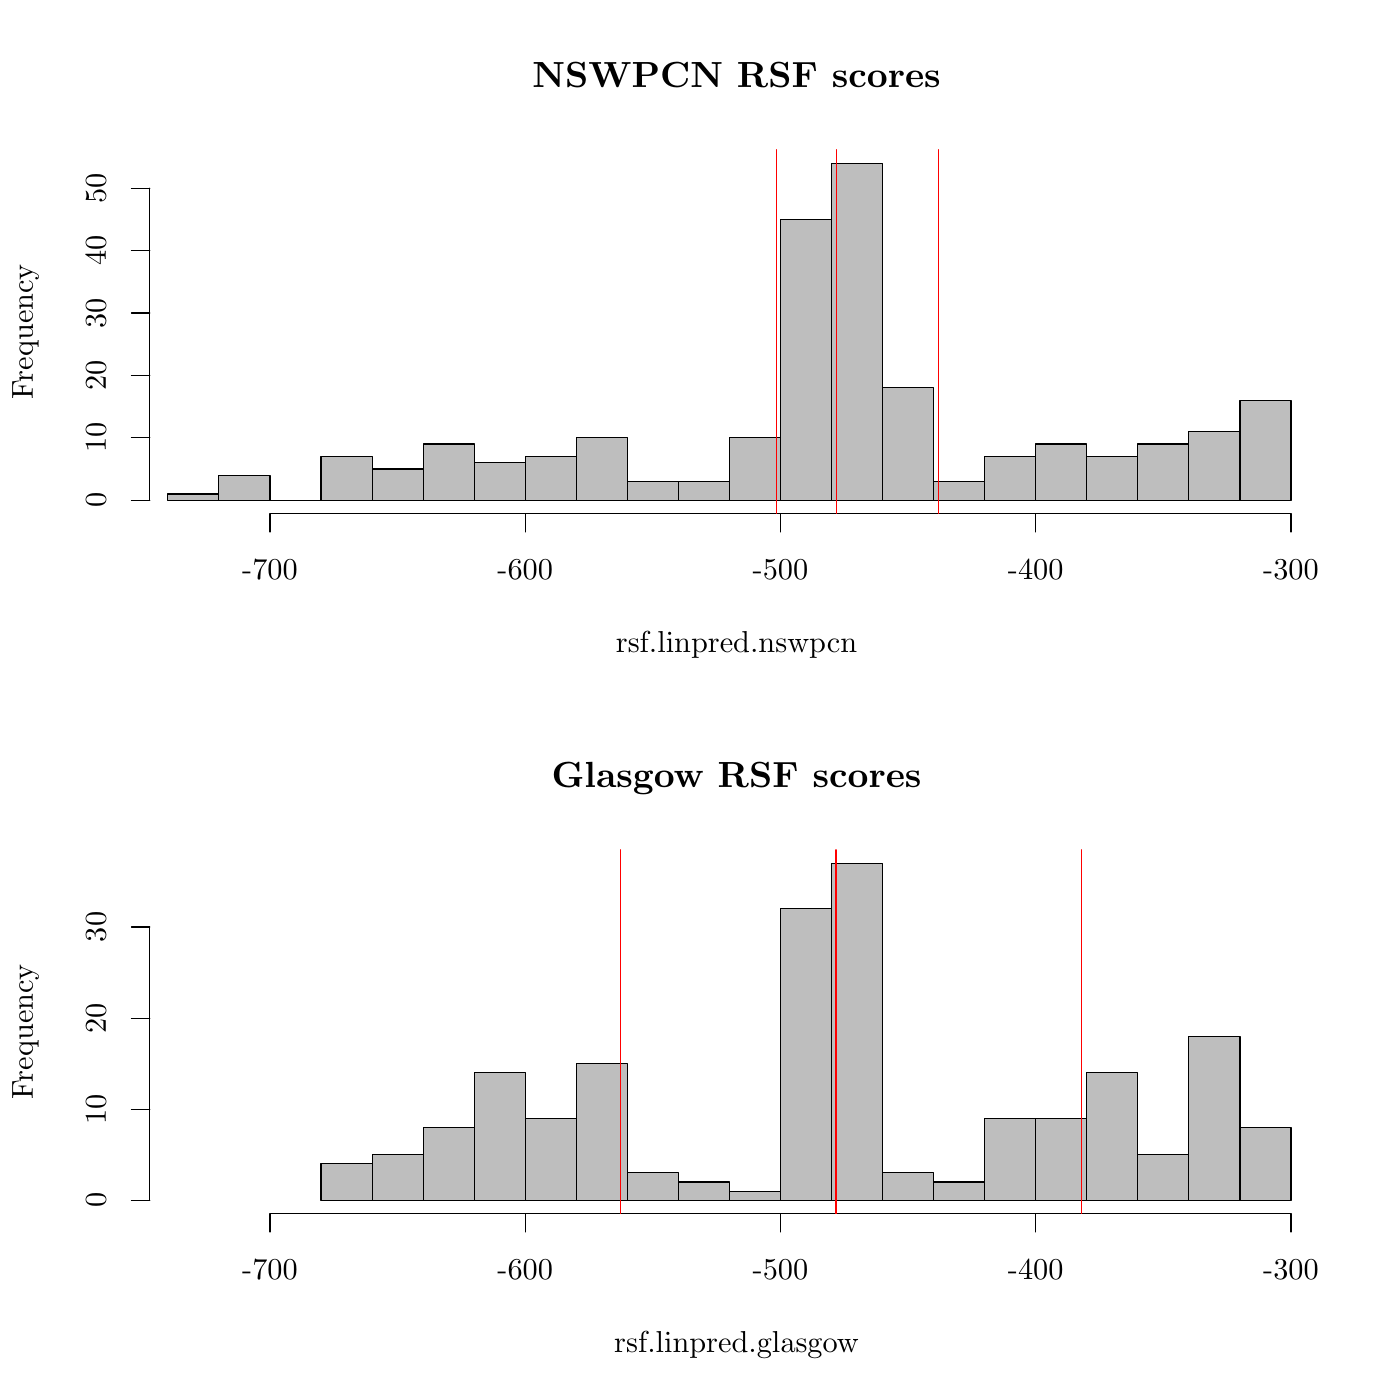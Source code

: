 % Created by tikzDevice version 0.8.1 on 2015-02-03 07:23:54
% !TEX encoding = UTF-8 Unicode
\documentclass[11pt]{memoir}
\nonstopmode

\usepackage{tikz}

\usepackage[active,tightpage,psfixbb]{preview}

\PreviewEnvironment{pgfpicture}

\setlength\PreviewBorder{0pt}

\usepackage{amsmath}
\newcommand{\SweaveOpts}[1]{}  % do not interfere with LaTeX
\newcommand{\SweaveInput}[1]{} % because they are not real TeX commands
\newcommand{\Sexpr}[1]{}       % will only be parsed by R


\usepackage{geometry}
\usepackage{amsmath}
\usepackage{lscape}
\geometry{verbose,tmargin=2.5cm,bmargin=2.5cm,lmargin=2.5cm,rmargin=2.5cm}


\begin{document}

\begin{tikzpicture}[x=1pt,y=1pt]
\definecolor{fillColor}{RGB}{255,255,255}
\path[use as bounding box,fill=fillColor,fill opacity=0.00] (0,0) rectangle (505.89,505.89);
\begin{scope}
\path[clip] (  0.00,252.94) rectangle (505.89,505.89);
\definecolor{drawColor}{RGB}{0,0,0}

\node[text=drawColor,anchor=base,inner sep=0pt, outer sep=0pt, scale=  1.20] at (266.14,474.30) {\bfseries NSWPCN RSF scores};

\node[text=drawColor,anchor=base,inner sep=0pt, outer sep=0pt, scale=  1.00] at (266.14,270.11) {rsf.linpred.nswpcn};

\node[text=drawColor,rotate= 90.00,anchor=base,inner sep=0pt, outer sep=0pt, scale=  1.00] at ( 11.88,386.02) {Frequency};
\end{scope}
\begin{scope}
\path[clip] (  0.00,  0.00) rectangle (505.89,505.89);
\definecolor{drawColor}{RGB}{0,0,0}

\path[draw=drawColor,line width= 0.4pt,line join=round,line cap=round] ( 97.55,320.26) -- (466.51,320.26);

\path[draw=drawColor,line width= 0.4pt,line join=round,line cap=round] ( 97.55,320.26) -- ( 97.55,313.66);

\path[draw=drawColor,line width= 0.4pt,line join=round,line cap=round] (189.79,320.26) -- (189.79,313.66);

\path[draw=drawColor,line width= 0.4pt,line join=round,line cap=round] (282.03,320.26) -- (282.03,313.66);

\path[draw=drawColor,line width= 0.4pt,line join=round,line cap=round] (374.27,320.26) -- (374.27,313.66);

\path[draw=drawColor,line width= 0.4pt,line join=round,line cap=round] (466.51,320.26) -- (466.51,313.66);

\node[text=drawColor,anchor=base,inner sep=0pt, outer sep=0pt, scale=  1.00] at ( 97.55,296.50) {-700};

\node[text=drawColor,anchor=base,inner sep=0pt, outer sep=0pt, scale=  1.00] at (189.79,296.50) {-600};

\node[text=drawColor,anchor=base,inner sep=0pt, outer sep=0pt, scale=  1.00] at (282.03,296.50) {-500};

\node[text=drawColor,anchor=base,inner sep=0pt, outer sep=0pt, scale=  1.00] at (374.27,296.50) {-400};

\node[text=drawColor,anchor=base,inner sep=0pt, outer sep=0pt, scale=  1.00] at (466.51,296.50) {-300};

\path[draw=drawColor,line width= 0.4pt,line join=round,line cap=round] ( 54.12,325.14) -- ( 54.12,437.88);

\path[draw=drawColor,line width= 0.4pt,line join=round,line cap=round] ( 54.12,325.14) -- ( 47.52,325.14);

\path[draw=drawColor,line width= 0.4pt,line join=round,line cap=round] ( 54.12,347.68) -- ( 47.52,347.68);

\path[draw=drawColor,line width= 0.4pt,line join=round,line cap=round] ( 54.12,370.23) -- ( 47.52,370.23);

\path[draw=drawColor,line width= 0.4pt,line join=round,line cap=round] ( 54.12,392.78) -- ( 47.52,392.78);

\path[draw=drawColor,line width= 0.4pt,line join=round,line cap=round] ( 54.12,415.33) -- ( 47.52,415.33);

\path[draw=drawColor,line width= 0.4pt,line join=round,line cap=round] ( 54.12,437.88) -- ( 47.52,437.88);

\node[text=drawColor,rotate= 90.00,anchor=base,inner sep=0pt, outer sep=0pt, scale=  1.00] at ( 38.28,325.14) {0};

\node[text=drawColor,rotate= 90.00,anchor=base,inner sep=0pt, outer sep=0pt, scale=  1.00] at ( 38.28,347.68) {10};

\node[text=drawColor,rotate= 90.00,anchor=base,inner sep=0pt, outer sep=0pt, scale=  1.00] at ( 38.28,370.23) {20};

\node[text=drawColor,rotate= 90.00,anchor=base,inner sep=0pt, outer sep=0pt, scale=  1.00] at ( 38.28,392.78) {30};

\node[text=drawColor,rotate= 90.00,anchor=base,inner sep=0pt, outer sep=0pt, scale=  1.00] at ( 38.28,415.33) {40};

\node[text=drawColor,rotate= 90.00,anchor=base,inner sep=0pt, outer sep=0pt, scale=  1.00] at ( 38.28,437.88) {50};
\end{scope}
\begin{scope}
\path[clip] ( 54.12,320.26) rectangle (478.17,451.77);
\definecolor{drawColor}{RGB}{0,0,0}
\definecolor{fillColor}{RGB}{190,190,190}

\path[draw=drawColor,line width= 0.4pt,line join=round,line cap=round,fill=fillColor] ( 60.66,325.14) rectangle ( 79.11,327.39);

\path[draw=drawColor,line width= 0.4pt,line join=round,line cap=round,fill=fillColor] ( 79.11,325.14) rectangle ( 97.55,334.16);

\path[draw=drawColor,line width= 0.4pt,line join=round,line cap=round,fill=fillColor] ( 97.55,325.14) rectangle (116.00,325.14);

\path[draw=drawColor,line width= 0.4pt,line join=round,line cap=round,fill=fillColor] (116.00,325.14) rectangle (134.45,340.92);

\path[draw=drawColor,line width= 0.4pt,line join=round,line cap=round,fill=fillColor] (134.45,325.14) rectangle (152.90,336.41);

\path[draw=drawColor,line width= 0.4pt,line join=round,line cap=round,fill=fillColor] (152.90,325.14) rectangle (171.34,345.43);

\path[draw=drawColor,line width= 0.4pt,line join=round,line cap=round,fill=fillColor] (171.34,325.14) rectangle (189.79,338.66);

\path[draw=drawColor,line width= 0.4pt,line join=round,line cap=round,fill=fillColor] (189.79,325.14) rectangle (208.24,340.92);

\path[draw=drawColor,line width= 0.4pt,line join=round,line cap=round,fill=fillColor] (208.24,325.14) rectangle (226.69,347.68);

\path[draw=drawColor,line width= 0.4pt,line join=round,line cap=round,fill=fillColor] (226.69,325.14) rectangle (245.14,331.90);

\path[draw=drawColor,line width= 0.4pt,line join=round,line cap=round,fill=fillColor] (245.14,325.14) rectangle (263.58,331.90);

\path[draw=drawColor,line width= 0.4pt,line join=round,line cap=round,fill=fillColor] (263.58,325.14) rectangle (282.03,347.68);

\path[draw=drawColor,line width= 0.4pt,line join=round,line cap=round,fill=fillColor] (282.03,325.14) rectangle (300.48,426.61);

\path[draw=drawColor,line width= 0.4pt,line join=round,line cap=round,fill=fillColor] (300.48,325.14) rectangle (318.93,446.90);

\path[draw=drawColor,line width= 0.4pt,line join=round,line cap=round,fill=fillColor] (318.93,325.14) rectangle (337.37,365.72);

\path[draw=drawColor,line width= 0.4pt,line join=round,line cap=round,fill=fillColor] (337.37,325.14) rectangle (355.82,331.90);

\path[draw=drawColor,line width= 0.4pt,line join=round,line cap=round,fill=fillColor] (355.82,325.14) rectangle (374.27,340.92);

\path[draw=drawColor,line width= 0.4pt,line join=round,line cap=round,fill=fillColor] (374.27,325.14) rectangle (392.72,345.43);

\path[draw=drawColor,line width= 0.4pt,line join=round,line cap=round,fill=fillColor] (392.72,325.14) rectangle (411.17,340.92);

\path[draw=drawColor,line width= 0.4pt,line join=round,line cap=round,fill=fillColor] (411.17,325.14) rectangle (429.61,345.43);

\path[draw=drawColor,line width= 0.4pt,line join=round,line cap=round,fill=fillColor] (429.61,325.14) rectangle (448.06,349.94);

\path[draw=drawColor,line width= 0.4pt,line join=round,line cap=round,fill=fillColor] (448.06,325.14) rectangle (466.51,361.21);
\definecolor{drawColor}{RGB}{255,0,0}

\path[draw=drawColor,line width= 0.4pt,line join=round,line cap=round] (280.56,320.26) -- (280.56,451.77);

\path[draw=drawColor,line width= 0.4pt,line join=round,line cap=round] (302.12,320.26) -- (302.12,451.77);

\path[draw=drawColor,line width= 0.4pt,line join=round,line cap=round] (339.02,320.26) -- (339.02,451.77);
\end{scope}
\begin{scope}
\path[clip] (  0.00,  0.00) rectangle (505.89,252.94);
\definecolor{drawColor}{RGB}{0,0,0}

\node[text=drawColor,anchor=base,inner sep=0pt, outer sep=0pt, scale=  1.20] at (266.14,221.35) {\bfseries Glasgow RSF scores};

\node[text=drawColor,anchor=base,inner sep=0pt, outer sep=0pt, scale=  1.00] at (266.14, 17.16) {rsf.linpred.glasgow};

\node[text=drawColor,rotate= 90.00,anchor=base,inner sep=0pt, outer sep=0pt, scale=  1.00] at ( 11.88,133.07) {Frequency};
\end{scope}
\begin{scope}
\path[clip] (  0.00,  0.00) rectangle (505.89,505.89);
\definecolor{drawColor}{RGB}{0,0,0}

\path[draw=drawColor,line width= 0.4pt,line join=round,line cap=round] ( 97.55, 67.32) -- (466.51, 67.32);

\path[draw=drawColor,line width= 0.4pt,line join=round,line cap=round] ( 97.55, 67.32) -- ( 97.55, 60.72);

\path[draw=drawColor,line width= 0.4pt,line join=round,line cap=round] (189.79, 67.32) -- (189.79, 60.72);

\path[draw=drawColor,line width= 0.4pt,line join=round,line cap=round] (282.03, 67.32) -- (282.03, 60.72);

\path[draw=drawColor,line width= 0.4pt,line join=round,line cap=round] (374.27, 67.32) -- (374.27, 60.72);

\path[draw=drawColor,line width= 0.4pt,line join=round,line cap=round] (466.51, 67.32) -- (466.51, 60.72);

\node[text=drawColor,anchor=base,inner sep=0pt, outer sep=0pt, scale=  1.00] at ( 97.55, 43.56) {-700};

\node[text=drawColor,anchor=base,inner sep=0pt, outer sep=0pt, scale=  1.00] at (189.79, 43.56) {-600};

\node[text=drawColor,anchor=base,inner sep=0pt, outer sep=0pt, scale=  1.00] at (282.03, 43.56) {-500};

\node[text=drawColor,anchor=base,inner sep=0pt, outer sep=0pt, scale=  1.00] at (374.27, 43.56) {-400};

\node[text=drawColor,anchor=base,inner sep=0pt, outer sep=0pt, scale=  1.00] at (466.51, 43.56) {-300};

\path[draw=drawColor,line width= 0.4pt,line join=round,line cap=round] ( 54.12, 72.19) -- ( 54.12,170.92);

\path[draw=drawColor,line width= 0.4pt,line join=round,line cap=round] ( 54.12, 72.19) -- ( 47.52, 72.19);

\path[draw=drawColor,line width= 0.4pt,line join=round,line cap=round] ( 54.12,105.10) -- ( 47.52,105.10);

\path[draw=drawColor,line width= 0.4pt,line join=round,line cap=round] ( 54.12,138.01) -- ( 47.52,138.01);

\path[draw=drawColor,line width= 0.4pt,line join=round,line cap=round] ( 54.12,170.92) -- ( 47.52,170.92);

\node[text=drawColor,rotate= 90.00,anchor=base,inner sep=0pt, outer sep=0pt, scale=  1.00] at ( 38.28, 72.19) {0};

\node[text=drawColor,rotate= 90.00,anchor=base,inner sep=0pt, outer sep=0pt, scale=  1.00] at ( 38.28,105.10) {10};

\node[text=drawColor,rotate= 90.00,anchor=base,inner sep=0pt, outer sep=0pt, scale=  1.00] at ( 38.28,138.01) {20};

\node[text=drawColor,rotate= 90.00,anchor=base,inner sep=0pt, outer sep=0pt, scale=  1.00] at ( 38.28,170.92) {30};
\end{scope}
\begin{scope}
\path[clip] ( 54.12, 67.32) rectangle (478.17,198.82);
\definecolor{drawColor}{RGB}{0,0,0}
\definecolor{fillColor}{RGB}{190,190,190}

\path[draw=drawColor,line width= 0.4pt,line join=round,line cap=round,fill=fillColor] (116.00, 72.19) rectangle (134.45, 85.35);

\path[draw=drawColor,line width= 0.4pt,line join=round,line cap=round,fill=fillColor] (134.45, 72.19) rectangle (152.90, 88.65);

\path[draw=drawColor,line width= 0.4pt,line join=round,line cap=round,fill=fillColor] (152.90, 72.19) rectangle (171.34, 98.52);

\path[draw=drawColor,line width= 0.4pt,line join=round,line cap=round,fill=fillColor] (171.34, 72.19) rectangle (189.79,118.26);

\path[draw=drawColor,line width= 0.4pt,line join=round,line cap=round,fill=fillColor] (189.79, 72.19) rectangle (208.24,101.81);

\path[draw=drawColor,line width= 0.4pt,line join=round,line cap=round,fill=fillColor] (208.24, 72.19) rectangle (226.69,121.55);

\path[draw=drawColor,line width= 0.4pt,line join=round,line cap=round,fill=fillColor] (226.69, 72.19) rectangle (245.14, 82.06);

\path[draw=drawColor,line width= 0.4pt,line join=round,line cap=round,fill=fillColor] (245.14, 72.19) rectangle (263.58, 78.77);

\path[draw=drawColor,line width= 0.4pt,line join=round,line cap=round,fill=fillColor] (263.58, 72.19) rectangle (282.03, 75.48);

\path[draw=drawColor,line width= 0.4pt,line join=round,line cap=round,fill=fillColor] (282.03, 72.19) rectangle (300.48,177.50);

\path[draw=drawColor,line width= 0.4pt,line join=round,line cap=round,fill=fillColor] (300.48, 72.19) rectangle (318.93,193.95);

\path[draw=drawColor,line width= 0.4pt,line join=round,line cap=round,fill=fillColor] (318.93, 72.19) rectangle (337.37, 82.06);

\path[draw=drawColor,line width= 0.4pt,line join=round,line cap=round,fill=fillColor] (337.37, 72.19) rectangle (355.82, 78.77);

\path[draw=drawColor,line width= 0.4pt,line join=round,line cap=round,fill=fillColor] (355.82, 72.19) rectangle (374.27,101.81);

\path[draw=drawColor,line width= 0.4pt,line join=round,line cap=round,fill=fillColor] (374.27, 72.19) rectangle (392.72,101.81);

\path[draw=drawColor,line width= 0.4pt,line join=round,line cap=round,fill=fillColor] (392.72, 72.19) rectangle (411.17,118.26);

\path[draw=drawColor,line width= 0.4pt,line join=round,line cap=round,fill=fillColor] (411.17, 72.19) rectangle (429.61, 88.65);

\path[draw=drawColor,line width= 0.4pt,line join=round,line cap=round,fill=fillColor] (429.61, 72.19) rectangle (448.06,131.43);

\path[draw=drawColor,line width= 0.4pt,line join=round,line cap=round,fill=fillColor] (448.06, 72.19) rectangle (466.51, 98.52);
\definecolor{drawColor}{RGB}{255,0,0}

\path[draw=drawColor,line width= 0.4pt,line join=round,line cap=round] (224.24, 67.32) -- (224.24,198.82);

\path[draw=drawColor,line width= 0.4pt,line join=round,line cap=round] (302.10, 67.32) -- (302.10,198.82);

\path[draw=drawColor,line width= 0.4pt,line join=round,line cap=round] (390.87, 67.32) -- (390.87,198.82);
\end{scope}
\end{tikzpicture}

\end{document}
